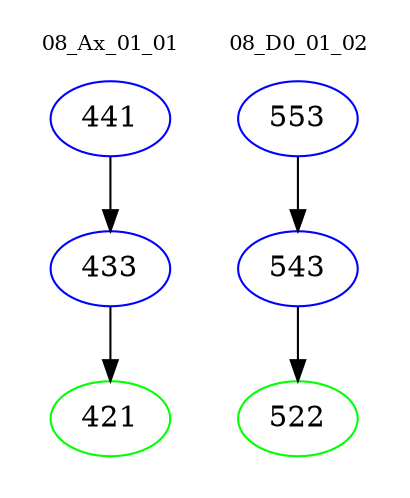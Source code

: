digraph{
subgraph cluster_0 {
color = white
label = "08_Ax_01_01";
fontsize=10;
T0_441 [label="441", color="blue"]
T0_441 -> T0_433 [color="black"]
T0_433 [label="433", color="blue"]
T0_433 -> T0_421 [color="black"]
T0_421 [label="421", color="green"]
}
subgraph cluster_1 {
color = white
label = "08_D0_01_02";
fontsize=10;
T1_553 [label="553", color="blue"]
T1_553 -> T1_543 [color="black"]
T1_543 [label="543", color="blue"]
T1_543 -> T1_522 [color="black"]
T1_522 [label="522", color="green"]
}
}
